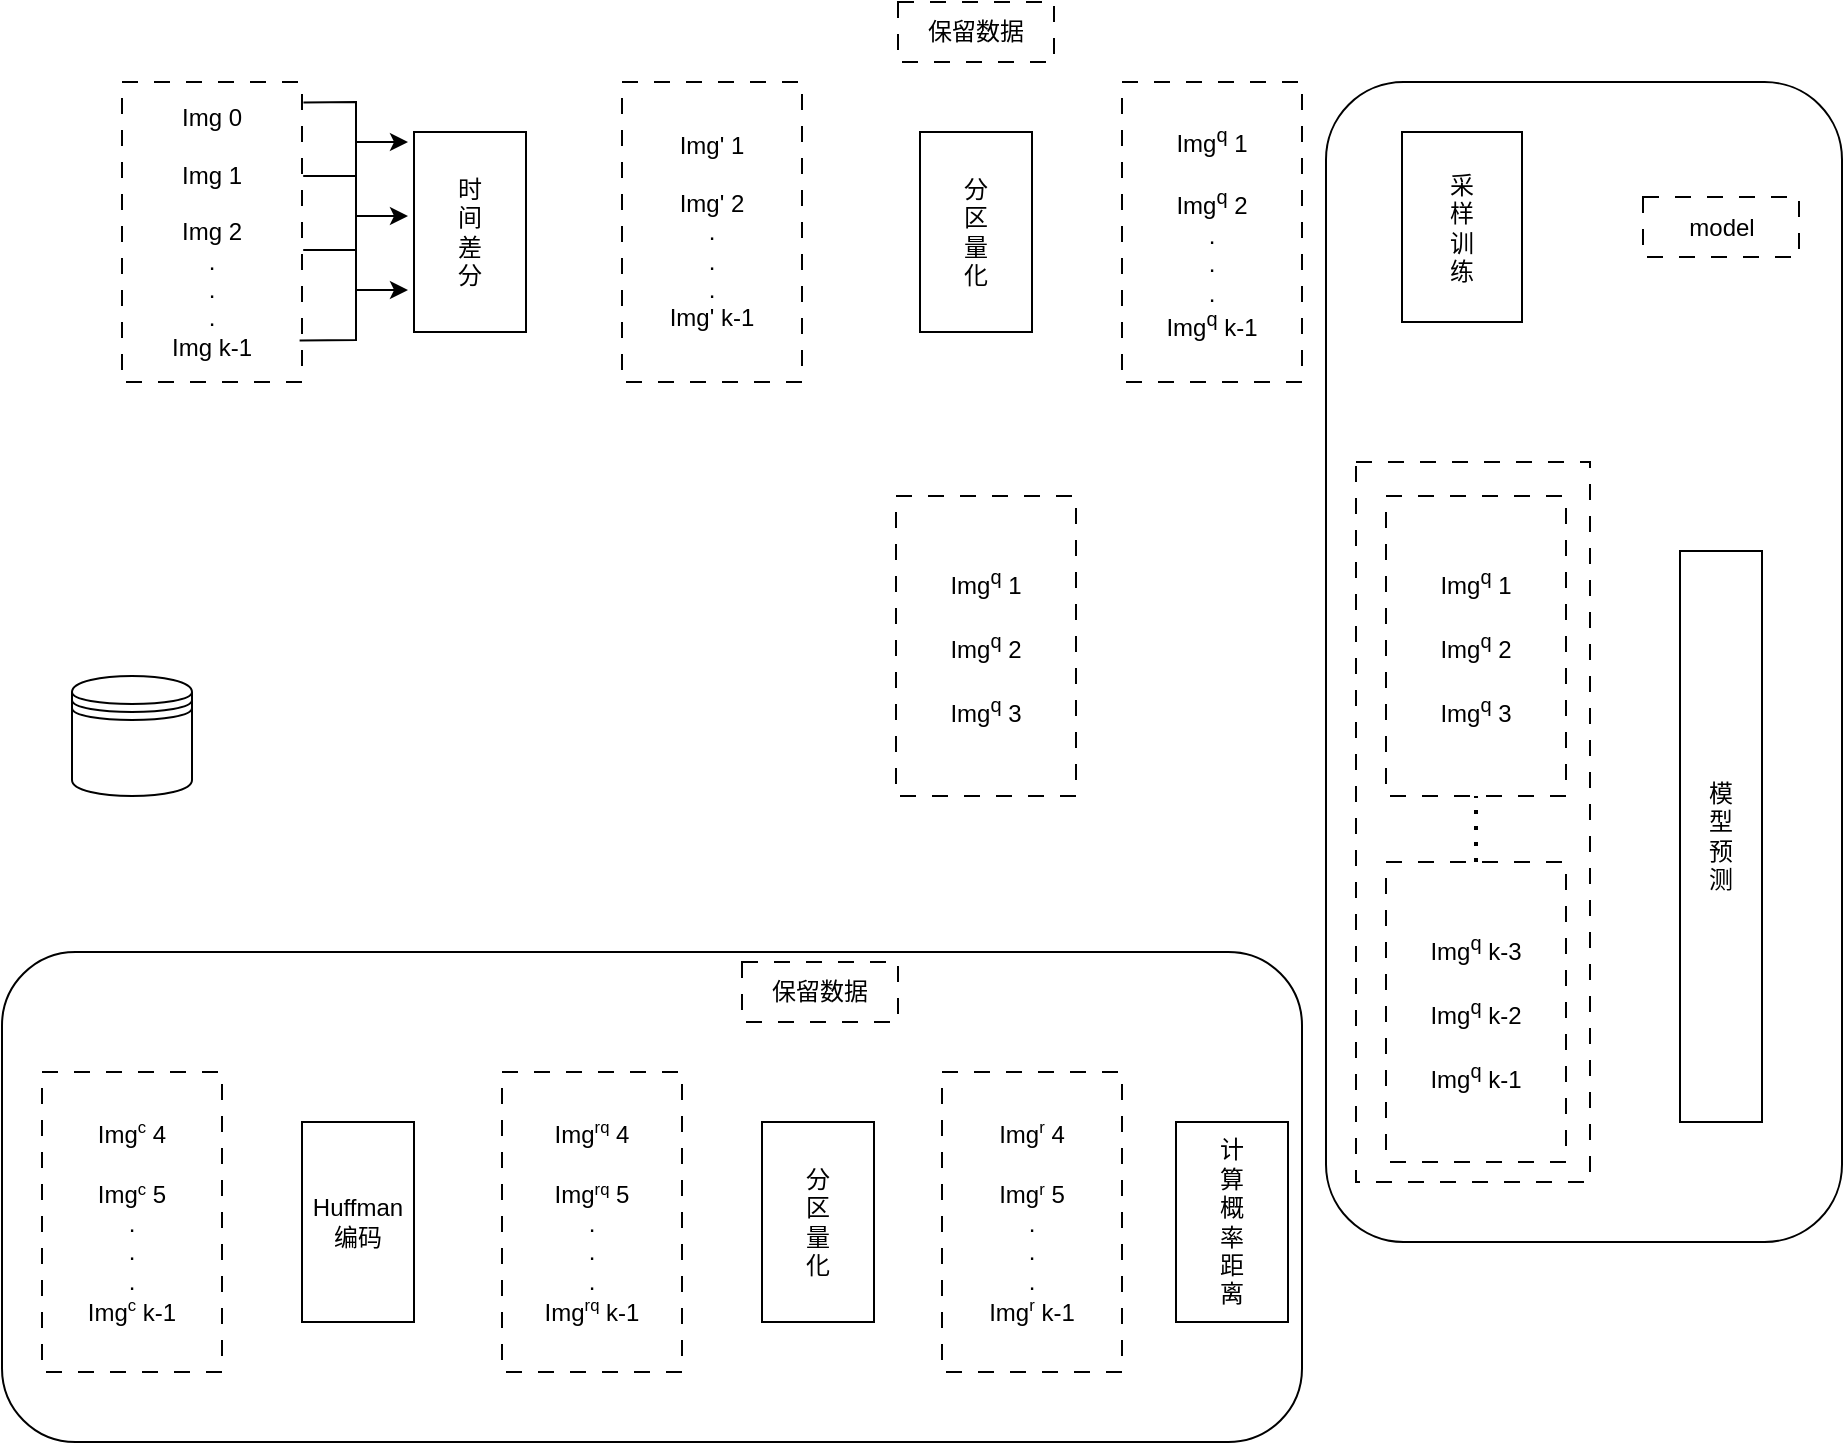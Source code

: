 <mxfile version="21.1.1" type="github">
  <diagram name="第 1 页" id="PiPokklhCkE811HuMij5">
    <mxGraphModel dx="724" dy="378" grid="1" gridSize="10" guides="1" tooltips="1" connect="1" arrows="1" fold="1" page="1" pageScale="1" pageWidth="827" pageHeight="1169" math="0" shadow="0">
      <root>
        <mxCell id="0" />
        <mxCell id="1" parent="0" />
        <mxCell id="Mir_E7Igg_2pSfrO82Oi-24" value="" style="rounded=1;whiteSpace=wrap;html=1;" vertex="1" parent="1">
          <mxGeometry x="50" y="515" width="650" height="245" as="geometry" />
        </mxCell>
        <mxCell id="Mir_E7Igg_2pSfrO82Oi-23" value="" style="rounded=1;whiteSpace=wrap;html=1;" vertex="1" parent="1">
          <mxGeometry x="712" y="80" width="258" height="580" as="geometry" />
        </mxCell>
        <mxCell id="Mir_E7Igg_2pSfrO82Oi-10" value="" style="rounded=0;whiteSpace=wrap;html=1;dashed=1;dashPattern=8 8;" vertex="1" parent="1">
          <mxGeometry x="727" y="270" width="117" height="360" as="geometry" />
        </mxCell>
        <mxCell id="Mir_E7Igg_2pSfrO82Oi-1" value="Img 0&lt;br&gt;&lt;br&gt;Img 1&lt;br&gt;&lt;br&gt;Img 2&lt;br&gt;.&lt;br&gt;.&lt;br&gt;.&lt;br&gt;Img k-1" style="rounded=0;whiteSpace=wrap;html=1;dashed=1;dashPattern=8 8;" vertex="1" parent="1">
          <mxGeometry x="110" y="80" width="90" height="150" as="geometry" />
        </mxCell>
        <mxCell id="Mir_E7Igg_2pSfrO82Oi-2" value="时&lt;br&gt;间&lt;br&gt;差&lt;br&gt;分" style="rounded=0;whiteSpace=wrap;html=1;" vertex="1" parent="1">
          <mxGeometry x="256" y="105" width="56" height="100" as="geometry" />
        </mxCell>
        <mxCell id="Mir_E7Igg_2pSfrO82Oi-3" value="Img&#39; 1&lt;br&gt;&lt;br&gt;Img&#39; 2&lt;br&gt;.&lt;br&gt;.&lt;br&gt;.&lt;br&gt;Img&#39; k-1" style="rounded=0;whiteSpace=wrap;html=1;dashed=1;dashPattern=8 8;" vertex="1" parent="1">
          <mxGeometry x="360" y="80" width="90" height="150" as="geometry" />
        </mxCell>
        <mxCell id="Mir_E7Igg_2pSfrO82Oi-4" value="分&lt;br&gt;区&lt;br&gt;量&lt;br&gt;化" style="rounded=0;whiteSpace=wrap;html=1;" vertex="1" parent="1">
          <mxGeometry x="509" y="105" width="56" height="100" as="geometry" />
        </mxCell>
        <mxCell id="Mir_E7Igg_2pSfrO82Oi-5" value="Img&lt;sup&gt;q&lt;/sup&gt; 1&lt;br&gt;&lt;br&gt;Img&lt;sup&gt;q&lt;/sup&gt; 2&lt;br&gt;.&lt;br&gt;.&lt;br&gt;.&lt;br&gt;Img&lt;sup&gt;q&lt;/sup&gt; k-1" style="rounded=0;whiteSpace=wrap;html=1;dashed=1;dashPattern=8 8;" vertex="1" parent="1">
          <mxGeometry x="610" y="80" width="90" height="150" as="geometry" />
        </mxCell>
        <mxCell id="Mir_E7Igg_2pSfrO82Oi-6" value="保留数据" style="rounded=0;whiteSpace=wrap;html=1;dashed=1;dashPattern=8 8;" vertex="1" parent="1">
          <mxGeometry x="498" y="40" width="78" height="30" as="geometry" />
        </mxCell>
        <mxCell id="Mir_E7Igg_2pSfrO82Oi-7" value="采&lt;br&gt;样&lt;br&gt;训&lt;br&gt;练" style="rounded=0;whiteSpace=wrap;html=1;" vertex="1" parent="1">
          <mxGeometry x="750" y="105" width="60" height="95" as="geometry" />
        </mxCell>
        <mxCell id="Mir_E7Igg_2pSfrO82Oi-8" value="Img&lt;sup&gt;q&lt;/sup&gt; 1&lt;br&gt;&lt;br&gt;Img&lt;sup&gt;q&lt;/sup&gt; 2&lt;br&gt;&lt;br&gt;Img&lt;sup&gt;q&lt;/sup&gt;&amp;nbsp;3" style="rounded=0;whiteSpace=wrap;html=1;dashed=1;dashPattern=8 8;" vertex="1" parent="1">
          <mxGeometry x="742" y="287" width="90" height="150" as="geometry" />
        </mxCell>
        <mxCell id="Mir_E7Igg_2pSfrO82Oi-9" value="Img&lt;sup&gt;q&lt;/sup&gt;&amp;nbsp;k-3&lt;br&gt;&lt;br&gt;Img&lt;sup&gt;q&lt;/sup&gt;&amp;nbsp;k-2&lt;br&gt;&lt;br&gt;Img&lt;sup&gt;q&lt;/sup&gt;&amp;nbsp;k-1" style="rounded=0;whiteSpace=wrap;html=1;dashed=1;dashPattern=8 8;" vertex="1" parent="1">
          <mxGeometry x="742" y="470" width="90" height="150" as="geometry" />
        </mxCell>
        <mxCell id="Mir_E7Igg_2pSfrO82Oi-11" value="" style="endArrow=none;dashed=1;html=1;dashPattern=1 3;strokeWidth=2;rounded=0;entryX=0.5;entryY=1;entryDx=0;entryDy=0;" edge="1" parent="1" source="Mir_E7Igg_2pSfrO82Oi-9" target="Mir_E7Igg_2pSfrO82Oi-8">
          <mxGeometry width="50" height="50" relative="1" as="geometry">
            <mxPoint x="384" y="500" as="sourcePoint" />
            <mxPoint x="434" y="450" as="targetPoint" />
          </mxGeometry>
        </mxCell>
        <mxCell id="Mir_E7Igg_2pSfrO82Oi-12" value="model" style="rounded=0;whiteSpace=wrap;html=1;dashed=1;dashPattern=8 8;" vertex="1" parent="1">
          <mxGeometry x="870.5" y="137.5" width="78" height="30" as="geometry" />
        </mxCell>
        <mxCell id="Mir_E7Igg_2pSfrO82Oi-13" value="模&lt;br&gt;型&lt;br&gt;预&lt;br&gt;测" style="rounded=0;whiteSpace=wrap;html=1;" vertex="1" parent="1">
          <mxGeometry x="889" y="314.5" width="41" height="285.5" as="geometry" />
        </mxCell>
        <mxCell id="Mir_E7Igg_2pSfrO82Oi-14" value="计&lt;br&gt;算&lt;br&gt;概&lt;br&gt;率&lt;br&gt;距&lt;br&gt;离" style="rounded=0;whiteSpace=wrap;html=1;" vertex="1" parent="1">
          <mxGeometry x="637" y="600" width="56" height="100" as="geometry" />
        </mxCell>
        <mxCell id="Mir_E7Igg_2pSfrO82Oi-15" value="Img&lt;sup&gt;q&lt;/sup&gt; 1&lt;br&gt;&lt;br&gt;Img&lt;sup&gt;q&lt;/sup&gt; 2&lt;br&gt;&lt;br&gt;Img&lt;sup&gt;q&lt;/sup&gt;&amp;nbsp;3" style="rounded=0;whiteSpace=wrap;html=1;dashed=1;dashPattern=8 8;" vertex="1" parent="1">
          <mxGeometry x="497" y="287" width="90" height="150" as="geometry" />
        </mxCell>
        <mxCell id="Mir_E7Igg_2pSfrO82Oi-16" value="Img&lt;span style=&quot;font-size: 10px;&quot;&gt;&lt;sup&gt;r&lt;/sup&gt;&lt;/span&gt;&amp;nbsp;4&lt;br&gt;&lt;br&gt;Img&lt;span style=&quot;font-size: 10px;&quot;&gt;&lt;sup&gt;r&lt;/sup&gt;&lt;/span&gt;&amp;nbsp;5&lt;br&gt;.&lt;br&gt;.&lt;br&gt;.&lt;br&gt;Img&lt;span style=&quot;font-size: 10px;&quot;&gt;&lt;sup&gt;r&lt;/sup&gt;&lt;/span&gt;&amp;nbsp;k-1" style="rounded=0;whiteSpace=wrap;html=1;dashed=1;dashPattern=8 8;" vertex="1" parent="1">
          <mxGeometry x="520" y="575" width="90" height="150" as="geometry" />
        </mxCell>
        <mxCell id="Mir_E7Igg_2pSfrO82Oi-17" value="分&lt;br&gt;区&lt;br&gt;量&lt;br&gt;化" style="rounded=0;whiteSpace=wrap;html=1;" vertex="1" parent="1">
          <mxGeometry x="430" y="600" width="56" height="100" as="geometry" />
        </mxCell>
        <mxCell id="Mir_E7Igg_2pSfrO82Oi-18" value="Img&lt;span style=&quot;font-size: 10px;&quot;&gt;&lt;sup&gt;rq&lt;/sup&gt;&lt;/span&gt;&amp;nbsp;4&lt;br&gt;&lt;br&gt;Img&lt;span style=&quot;font-size: 10px;&quot;&gt;&lt;sup&gt;rq&lt;/sup&gt;&lt;/span&gt;&amp;nbsp;5&lt;br&gt;.&lt;br&gt;.&lt;br&gt;.&lt;br&gt;Img&lt;span style=&quot;font-size: 10px;&quot;&gt;&lt;sup&gt;rq&lt;/sup&gt;&lt;/span&gt;&amp;nbsp;k-1" style="rounded=0;whiteSpace=wrap;html=1;dashed=1;dashPattern=8 8;" vertex="1" parent="1">
          <mxGeometry x="300" y="575" width="90" height="150" as="geometry" />
        </mxCell>
        <mxCell id="Mir_E7Igg_2pSfrO82Oi-19" value="Huffman&lt;br&gt;编码" style="rounded=0;whiteSpace=wrap;html=1;" vertex="1" parent="1">
          <mxGeometry x="200" y="600" width="56" height="100" as="geometry" />
        </mxCell>
        <mxCell id="Mir_E7Igg_2pSfrO82Oi-20" value="Img&lt;span style=&quot;font-size: 10px;&quot;&gt;&lt;sup&gt;c&lt;/sup&gt;&lt;/span&gt;&amp;nbsp;4&lt;br&gt;&lt;br&gt;Img&lt;span style=&quot;font-size: 10px;&quot;&gt;&lt;sup&gt;c&lt;/sup&gt;&lt;/span&gt;&amp;nbsp;5&lt;br&gt;.&lt;br&gt;.&lt;br&gt;.&lt;br&gt;Img&lt;span style=&quot;font-size: 10px;&quot;&gt;&lt;sup&gt;c&lt;/sup&gt;&lt;/span&gt;&amp;nbsp;k-1" style="rounded=0;whiteSpace=wrap;html=1;dashed=1;dashPattern=8 8;" vertex="1" parent="1">
          <mxGeometry x="70" y="575" width="90" height="150" as="geometry" />
        </mxCell>
        <mxCell id="Mir_E7Igg_2pSfrO82Oi-21" value="保留数据" style="rounded=0;whiteSpace=wrap;html=1;dashed=1;dashPattern=8 8;" vertex="1" parent="1">
          <mxGeometry x="420" y="520" width="78" height="30" as="geometry" />
        </mxCell>
        <mxCell id="Mir_E7Igg_2pSfrO82Oi-22" value="" style="shape=datastore;whiteSpace=wrap;html=1;" vertex="1" parent="1">
          <mxGeometry x="85" y="377" width="60" height="60" as="geometry" />
        </mxCell>
        <mxCell id="Mir_E7Igg_2pSfrO82Oi-27" value="" style="endArrow=classic;html=1;rounded=0;exitX=1.008;exitY=0.068;exitDx=0;exitDy=0;exitPerimeter=0;" edge="1" parent="1" source="Mir_E7Igg_2pSfrO82Oi-1">
          <mxGeometry width="50" height="50" relative="1" as="geometry">
            <mxPoint x="200.6" y="90.05" as="sourcePoint" />
            <mxPoint x="253" y="110" as="targetPoint" />
            <Array as="points">
              <mxPoint x="227" y="90" />
              <mxPoint x="227" y="110" />
            </Array>
          </mxGeometry>
        </mxCell>
        <mxCell id="Mir_E7Igg_2pSfrO82Oi-28" value="" style="endArrow=classic;html=1;rounded=0;exitX=1.04;exitY=0.067;exitDx=0;exitDy=0;exitPerimeter=0;" edge="1" parent="1">
          <mxGeometry width="50" height="50" relative="1" as="geometry">
            <mxPoint x="200.6" y="127.05" as="sourcePoint" />
            <mxPoint x="253" y="147" as="targetPoint" />
            <Array as="points">
              <mxPoint x="227" y="127" />
              <mxPoint x="227" y="147" />
            </Array>
          </mxGeometry>
        </mxCell>
        <mxCell id="Mir_E7Igg_2pSfrO82Oi-30" value="" style="endArrow=none;html=1;rounded=0;" edge="1" parent="1">
          <mxGeometry width="50" height="50" relative="1" as="geometry">
            <mxPoint x="227" y="130" as="sourcePoint" />
            <mxPoint x="227" y="110" as="targetPoint" />
          </mxGeometry>
        </mxCell>
        <mxCell id="Mir_E7Igg_2pSfrO82Oi-31" value="" style="endArrow=classic;html=1;rounded=0;exitX=1.04;exitY=0.067;exitDx=0;exitDy=0;exitPerimeter=0;" edge="1" parent="1">
          <mxGeometry width="50" height="50" relative="1" as="geometry">
            <mxPoint x="200.6" y="164.05" as="sourcePoint" />
            <mxPoint x="253" y="184" as="targetPoint" />
            <Array as="points">
              <mxPoint x="227" y="164" />
              <mxPoint x="227" y="184" />
            </Array>
          </mxGeometry>
        </mxCell>
        <mxCell id="Mir_E7Igg_2pSfrO82Oi-34" value="" style="endArrow=none;html=1;rounded=0;" edge="1" parent="1">
          <mxGeometry width="50" height="50" relative="1" as="geometry">
            <mxPoint x="227" y="165" as="sourcePoint" />
            <mxPoint x="227" y="145" as="targetPoint" />
          </mxGeometry>
        </mxCell>
        <mxCell id="Mir_E7Igg_2pSfrO82Oi-35" value="" style="endArrow=none;html=1;rounded=0;exitX=1.02;exitY=0.862;exitDx=0;exitDy=0;exitPerimeter=0;" edge="1" parent="1">
          <mxGeometry width="50" height="50" relative="1" as="geometry">
            <mxPoint x="198.8" y="209.3" as="sourcePoint" />
            <mxPoint x="227" y="180" as="targetPoint" />
            <Array as="points">
              <mxPoint x="227" y="209" />
            </Array>
          </mxGeometry>
        </mxCell>
      </root>
    </mxGraphModel>
  </diagram>
</mxfile>
